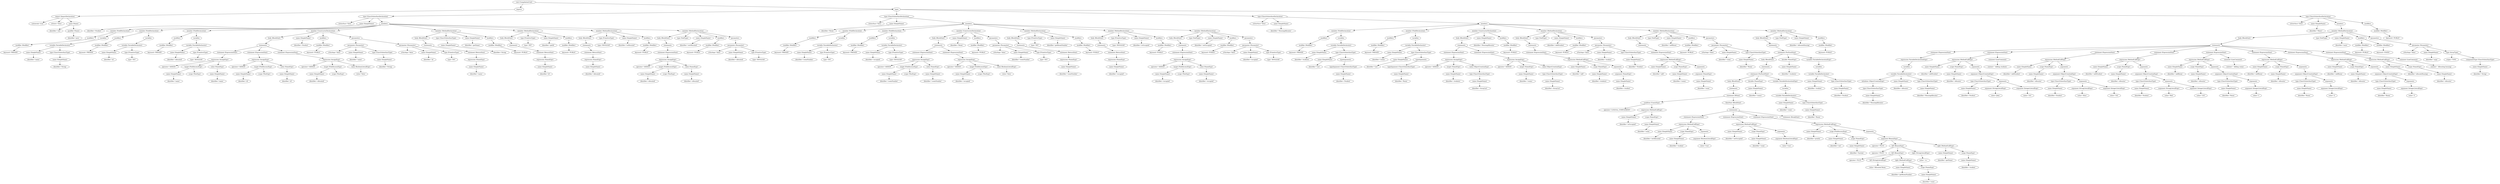 digraph {
n0 [label="root (CompilationUnit)"];
n1 [label="imports"];
n0 -> n1;
n2 [label="import (ImportDeclaration)"];
n1 -> n2;
n3 [label="isAsterisk='true'"];
n2 -> n3;
n4 [label="isStatic='false'"];
n2 -> n4;
n5 [label="name (Name)"];
n2 -> n5;
n6 [label="identifier='util'"];
n5 -> n6;
n7 [label="qualifier (Name)"];
n5 -> n7;
n8 [label="identifier='java'"];
n7 -> n8;
n9 [label="types"];
n0 -> n9;
n10 [label="type (ClassOrInterfaceDeclaration)"];
n9 -> n10;
n11 [label="isInterface='false'"];
n10 -> n11;
n12 [label="name (SimpleName)"];
n10 -> n12;
n13 [label="identifier='Student'"];
n12 -> n13;
n14 [label="members"];
n10 -> n14;
n15 [label="member (FieldDeclaration)"];
n14 -> n15;
n16 [label="modifiers"];
n15 -> n16;
n17 [label="modifier (Modifier)"];
n16 -> n17;
n18 [label="keyword='PRIVATE'"];
n17 -> n18;
n19 [label="variables"];
n15 -> n19;
n20 [label="variable (VariableDeclarator)"];
n19 -> n20;
n21 [label="name (SimpleName)"];
n20 -> n21;
n22 [label="identifier='name'"];
n21 -> n22;
n23 [label="type (ClassOrInterfaceType)"];
n20 -> n23;
n24 [label="name (SimpleName)"];
n23 -> n24;
n25 [label="identifier='String'"];
n24 -> n25;
n26 [label="member (FieldDeclaration)"];
n14 -> n26;
n27 [label="modifiers"];
n26 -> n27;
n28 [label="modifier (Modifier)"];
n27 -> n28;
n29 [label="keyword='PRIVATE'"];
n28 -> n29;
n30 [label="variables"];
n26 -> n30;
n31 [label="variable (VariableDeclarator)"];
n30 -> n31;
n32 [label="name (SimpleName)"];
n31 -> n32;
n33 [label="identifier='id'"];
n32 -> n33;
n34 [label="type (PrimitiveType)"];
n31 -> n34;
n35 [label="type='INT'"];
n34 -> n35;
n36 [label="member (FieldDeclaration)"];
n14 -> n36;
n37 [label="modifiers"];
n36 -> n37;
n38 [label="modifier (Modifier)"];
n37 -> n38;
n39 [label="keyword='PRIVATE'"];
n38 -> n39;
n40 [label="variables"];
n36 -> n40;
n41 [label="variable (VariableDeclarator)"];
n40 -> n41;
n42 [label="name (SimpleName)"];
n41 -> n42;
n43 [label="identifier='allocated'"];
n42 -> n43;
n44 [label="type (PrimitiveType)"];
n41 -> n44;
n45 [label="type='BOOLEAN'"];
n44 -> n45;
n46 [label="member (ConstructorDeclaration)"];
n14 -> n46;
n47 [label="body (BlockStmt)"];
n46 -> n47;
n48 [label="statements"];
n47 -> n48;
n49 [label="statement (ExpressionStmt)"];
n48 -> n49;
n50 [label="expression (AssignExpr)"];
n49 -> n50;
n51 [label="operator='ASSIGN'"];
n50 -> n51;
n52 [label="target (FieldAccessExpr)"];
n50 -> n52;
n53 [label="name (SimpleName)"];
n52 -> n53;
n54 [label="identifier='name'"];
n53 -> n54;
n55 [label="scope (ThisExpr)"];
n52 -> n55;
n56 [label="value (NameExpr)"];
n50 -> n56;
n57 [label="name (SimpleName)"];
n56 -> n57;
n58 [label="identifier='name'"];
n57 -> n58;
n59 [label="statement (ExpressionStmt)"];
n48 -> n59;
n60 [label="expression (AssignExpr)"];
n59 -> n60;
n61 [label="operator='ASSIGN'"];
n60 -> n61;
n62 [label="target (FieldAccessExpr)"];
n60 -> n62;
n63 [label="name (SimpleName)"];
n62 -> n63;
n64 [label="identifier='id'"];
n63 -> n64;
n65 [label="scope (ThisExpr)"];
n62 -> n65;
n66 [label="value (NameExpr)"];
n60 -> n66;
n67 [label="name (SimpleName)"];
n66 -> n67;
n68 [label="identifier='id'"];
n67 -> n68;
n69 [label="statement (ExpressionStmt)"];
n48 -> n69;
n70 [label="expression (AssignExpr)"];
n69 -> n70;
n71 [label="operator='ASSIGN'"];
n70 -> n71;
n72 [label="target (FieldAccessExpr)"];
n70 -> n72;
n73 [label="name (SimpleName)"];
n72 -> n73;
n74 [label="identifier='allocated'"];
n73 -> n74;
n75 [label="scope (ThisExpr)"];
n72 -> n75;
n76 [label="value (BooleanLiteralExpr)"];
n70 -> n76;
n77 [label="value='false'"];
n76 -> n77;
n78 [label="name (SimpleName)"];
n46 -> n78;
n79 [label="identifier='Student'"];
n78 -> n79;
n80 [label="modifiers"];
n46 -> n80;
n81 [label="modifier (Modifier)"];
n80 -> n81;
n82 [label="keyword='PUBLIC'"];
n81 -> n82;
n83 [label="parameters"];
n46 -> n83;
n84 [label="parameter (Parameter)"];
n83 -> n84;
n85 [label="isVarArgs='false'"];
n84 -> n85;
n86 [label="name (SimpleName)"];
n84 -> n86;
n87 [label="identifier='name'"];
n86 -> n87;
n88 [label="type (ClassOrInterfaceType)"];
n84 -> n88;
n89 [label="name (SimpleName)"];
n88 -> n89;
n90 [label="identifier='String'"];
n89 -> n90;
n91 [label="parameter (Parameter)"];
n83 -> n91;
n92 [label="isVarArgs='false'"];
n91 -> n92;
n93 [label="name (SimpleName)"];
n91 -> n93;
n94 [label="identifier='id'"];
n93 -> n94;
n95 [label="type (PrimitiveType)"];
n91 -> n95;
n96 [label="type='INT'"];
n95 -> n96;
n97 [label="member (MethodDeclaration)"];
n14 -> n97;
n98 [label="body (BlockStmt)"];
n97 -> n98;
n99 [label="statements"];
n98 -> n99;
n100 [label="statement (ReturnStmt)"];
n99 -> n100;
n101 [label="expression (NameExpr)"];
n100 -> n101;
n102 [label="name (SimpleName)"];
n101 -> n102;
n103 [label="identifier='name'"];
n102 -> n103;
n104 [label="type (ClassOrInterfaceType)"];
n97 -> n104;
n105 [label="name (SimpleName)"];
n104 -> n105;
n106 [label="identifier='String'"];
n105 -> n106;
n107 [label="name (SimpleName)"];
n97 -> n107;
n108 [label="identifier='getName'"];
n107 -> n108;
n109 [label="modifiers"];
n97 -> n109;
n110 [label="modifier (Modifier)"];
n109 -> n110;
n111 [label="keyword='PUBLIC'"];
n110 -> n111;
n112 [label="member (MethodDeclaration)"];
n14 -> n112;
n113 [label="body (BlockStmt)"];
n112 -> n113;
n114 [label="statements"];
n113 -> n114;
n115 [label="statement (ReturnStmt)"];
n114 -> n115;
n116 [label="expression (NameExpr)"];
n115 -> n116;
n117 [label="name (SimpleName)"];
n116 -> n117;
n118 [label="identifier='id'"];
n117 -> n118;
n119 [label="type (PrimitiveType)"];
n112 -> n119;
n120 [label="type='INT'"];
n119 -> n120;
n121 [label="name (SimpleName)"];
n112 -> n121;
n122 [label="identifier='getId'"];
n121 -> n122;
n123 [label="modifiers"];
n112 -> n123;
n124 [label="modifier (Modifier)"];
n123 -> n124;
n125 [label="keyword='PUBLIC'"];
n124 -> n125;
n126 [label="member (MethodDeclaration)"];
n14 -> n126;
n127 [label="body (BlockStmt)"];
n126 -> n127;
n128 [label="statements"];
n127 -> n128;
n129 [label="statement (ReturnStmt)"];
n128 -> n129;
n130 [label="expression (NameExpr)"];
n129 -> n130;
n131 [label="name (SimpleName)"];
n130 -> n131;
n132 [label="identifier='allocated'"];
n131 -> n132;
n133 [label="type (PrimitiveType)"];
n126 -> n133;
n134 [label="type='BOOLEAN'"];
n133 -> n134;
n135 [label="name (SimpleName)"];
n126 -> n135;
n136 [label="identifier='isAllocated'"];
n135 -> n136;
n137 [label="modifiers"];
n126 -> n137;
n138 [label="modifier (Modifier)"];
n137 -> n138;
n139 [label="keyword='PUBLIC'"];
n138 -> n139;
n140 [label="member (MethodDeclaration)"];
n14 -> n140;
n141 [label="body (BlockStmt)"];
n140 -> n141;
n142 [label="statements"];
n141 -> n142;
n143 [label="statement (ExpressionStmt)"];
n142 -> n143;
n144 [label="expression (AssignExpr)"];
n143 -> n144;
n145 [label="operator='ASSIGN'"];
n144 -> n145;
n146 [label="target (FieldAccessExpr)"];
n144 -> n146;
n147 [label="name (SimpleName)"];
n146 -> n147;
n148 [label="identifier='allocated'"];
n147 -> n148;
n149 [label="scope (ThisExpr)"];
n146 -> n149;
n150 [label="value (NameExpr)"];
n144 -> n150;
n151 [label="name (SimpleName)"];
n150 -> n151;
n152 [label="identifier='allocated'"];
n151 -> n152;
n153 [label="type (VoidType)"];
n140 -> n153;
n154 [label="name (SimpleName)"];
n140 -> n154;
n155 [label="identifier='setAllocated'"];
n154 -> n155;
n156 [label="modifiers"];
n140 -> n156;
n157 [label="modifier (Modifier)"];
n156 -> n157;
n158 [label="keyword='PUBLIC'"];
n157 -> n158;
n159 [label="parameters"];
n140 -> n159;
n160 [label="parameter (Parameter)"];
n159 -> n160;
n161 [label="isVarArgs='false'"];
n160 -> n161;
n162 [label="name (SimpleName)"];
n160 -> n162;
n163 [label="identifier='allocated'"];
n162 -> n163;
n164 [label="type (PrimitiveType)"];
n160 -> n164;
n165 [label="type='BOOLEAN'"];
n164 -> n165;
n166 [label="type (ClassOrInterfaceDeclaration)"];
n9 -> n166;
n167 [label="isInterface='false'"];
n166 -> n167;
n168 [label="name (SimpleName)"];
n166 -> n168;
n169 [label="identifier='Room'"];
n168 -> n169;
n170 [label="members"];
n166 -> n170;
n171 [label="member (FieldDeclaration)"];
n170 -> n171;
n172 [label="modifiers"];
n171 -> n172;
n173 [label="modifier (Modifier)"];
n172 -> n173;
n174 [label="keyword='PRIVATE'"];
n173 -> n174;
n175 [label="variables"];
n171 -> n175;
n176 [label="variable (VariableDeclarator)"];
n175 -> n176;
n177 [label="name (SimpleName)"];
n176 -> n177;
n178 [label="identifier='roomNumber'"];
n177 -> n178;
n179 [label="type (PrimitiveType)"];
n176 -> n179;
n180 [label="type='INT'"];
n179 -> n180;
n181 [label="member (FieldDeclaration)"];
n170 -> n181;
n182 [label="modifiers"];
n181 -> n182;
n183 [label="modifier (Modifier)"];
n182 -> n183;
n184 [label="keyword='PRIVATE'"];
n183 -> n184;
n185 [label="variables"];
n181 -> n185;
n186 [label="variable (VariableDeclarator)"];
n185 -> n186;
n187 [label="name (SimpleName)"];
n186 -> n187;
n188 [label="identifier='occupied'"];
n187 -> n188;
n189 [label="type (PrimitiveType)"];
n186 -> n189;
n190 [label="type='BOOLEAN'"];
n189 -> n190;
n191 [label="member (ConstructorDeclaration)"];
n170 -> n191;
n192 [label="body (BlockStmt)"];
n191 -> n192;
n193 [label="statements"];
n192 -> n193;
n194 [label="statement (ExpressionStmt)"];
n193 -> n194;
n195 [label="expression (AssignExpr)"];
n194 -> n195;
n196 [label="operator='ASSIGN'"];
n195 -> n196;
n197 [label="target (FieldAccessExpr)"];
n195 -> n197;
n198 [label="name (SimpleName)"];
n197 -> n198;
n199 [label="identifier='roomNumber'"];
n198 -> n199;
n200 [label="scope (ThisExpr)"];
n197 -> n200;
n201 [label="value (NameExpr)"];
n195 -> n201;
n202 [label="name (SimpleName)"];
n201 -> n202;
n203 [label="identifier='roomNumber'"];
n202 -> n203;
n204 [label="statement (ExpressionStmt)"];
n193 -> n204;
n205 [label="expression (AssignExpr)"];
n204 -> n205;
n206 [label="operator='ASSIGN'"];
n205 -> n206;
n207 [label="target (FieldAccessExpr)"];
n205 -> n207;
n208 [label="name (SimpleName)"];
n207 -> n208;
n209 [label="identifier='occupied'"];
n208 -> n209;
n210 [label="scope (ThisExpr)"];
n207 -> n210;
n211 [label="value (BooleanLiteralExpr)"];
n205 -> n211;
n212 [label="value='false'"];
n211 -> n212;
n213 [label="name (SimpleName)"];
n191 -> n213;
n214 [label="identifier='Room'"];
n213 -> n214;
n215 [label="modifiers"];
n191 -> n215;
n216 [label="modifier (Modifier)"];
n215 -> n216;
n217 [label="keyword='PUBLIC'"];
n216 -> n217;
n218 [label="parameters"];
n191 -> n218;
n219 [label="parameter (Parameter)"];
n218 -> n219;
n220 [label="isVarArgs='false'"];
n219 -> n220;
n221 [label="name (SimpleName)"];
n219 -> n221;
n222 [label="identifier='roomNumber'"];
n221 -> n222;
n223 [label="type (PrimitiveType)"];
n219 -> n223;
n224 [label="type='INT'"];
n223 -> n224;
n225 [label="member (MethodDeclaration)"];
n170 -> n225;
n226 [label="body (BlockStmt)"];
n225 -> n226;
n227 [label="statements"];
n226 -> n227;
n228 [label="statement (ReturnStmt)"];
n227 -> n228;
n229 [label="expression (NameExpr)"];
n228 -> n229;
n230 [label="name (SimpleName)"];
n229 -> n230;
n231 [label="identifier='roomNumber'"];
n230 -> n231;
n232 [label="type (PrimitiveType)"];
n225 -> n232;
n233 [label="type='INT'"];
n232 -> n233;
n234 [label="name (SimpleName)"];
n225 -> n234;
n235 [label="identifier='getRoomNumber'"];
n234 -> n235;
n236 [label="modifiers"];
n225 -> n236;
n237 [label="modifier (Modifier)"];
n236 -> n237;
n238 [label="keyword='PUBLIC'"];
n237 -> n238;
n239 [label="member (MethodDeclaration)"];
n170 -> n239;
n240 [label="body (BlockStmt)"];
n239 -> n240;
n241 [label="statements"];
n240 -> n241;
n242 [label="statement (ReturnStmt)"];
n241 -> n242;
n243 [label="expression (NameExpr)"];
n242 -> n243;
n244 [label="name (SimpleName)"];
n243 -> n244;
n245 [label="identifier='occupied'"];
n244 -> n245;
n246 [label="type (PrimitiveType)"];
n239 -> n246;
n247 [label="type='BOOLEAN'"];
n246 -> n247;
n248 [label="name (SimpleName)"];
n239 -> n248;
n249 [label="identifier='isOccupied'"];
n248 -> n249;
n250 [label="modifiers"];
n239 -> n250;
n251 [label="modifier (Modifier)"];
n250 -> n251;
n252 [label="keyword='PUBLIC'"];
n251 -> n252;
n253 [label="member (MethodDeclaration)"];
n170 -> n253;
n254 [label="body (BlockStmt)"];
n253 -> n254;
n255 [label="statements"];
n254 -> n255;
n256 [label="statement (ExpressionStmt)"];
n255 -> n256;
n257 [label="expression (AssignExpr)"];
n256 -> n257;
n258 [label="operator='ASSIGN'"];
n257 -> n258;
n259 [label="target (FieldAccessExpr)"];
n257 -> n259;
n260 [label="name (SimpleName)"];
n259 -> n260;
n261 [label="identifier='occupied'"];
n260 -> n261;
n262 [label="scope (ThisExpr)"];
n259 -> n262;
n263 [label="value (NameExpr)"];
n257 -> n263;
n264 [label="name (SimpleName)"];
n263 -> n264;
n265 [label="identifier='occupied'"];
n264 -> n265;
n266 [label="type (VoidType)"];
n253 -> n266;
n267 [label="name (SimpleName)"];
n253 -> n267;
n268 [label="identifier='setOccupied'"];
n267 -> n268;
n269 [label="modifiers"];
n253 -> n269;
n270 [label="modifier (Modifier)"];
n269 -> n270;
n271 [label="keyword='PUBLIC'"];
n270 -> n271;
n272 [label="parameters"];
n253 -> n272;
n273 [label="parameter (Parameter)"];
n272 -> n273;
n274 [label="isVarArgs='false'"];
n273 -> n274;
n275 [label="name (SimpleName)"];
n273 -> n275;
n276 [label="identifier='occupied'"];
n275 -> n276;
n277 [label="type (PrimitiveType)"];
n273 -> n277;
n278 [label="type='BOOLEAN'"];
n277 -> n278;
n279 [label="type (ClassOrInterfaceDeclaration)"];
n9 -> n279;
n280 [label="isInterface='false'"];
n279 -> n280;
n281 [label="name (SimpleName)"];
n279 -> n281;
n282 [label="identifier='HousingAllocator'"];
n281 -> n282;
n283 [label="members"];
n279 -> n283;
n284 [label="member (FieldDeclaration)"];
n283 -> n284;
n285 [label="modifiers"];
n284 -> n285;
n286 [label="modifier (Modifier)"];
n285 -> n286;
n287 [label="keyword='PRIVATE'"];
n286 -> n287;
n288 [label="variables"];
n284 -> n288;
n289 [label="variable (VariableDeclarator)"];
n288 -> n289;
n290 [label="name (SimpleName)"];
n289 -> n290;
n291 [label="identifier='students'"];
n290 -> n291;
n292 [label="type (ClassOrInterfaceType)"];
n289 -> n292;
n293 [label="name (SimpleName)"];
n292 -> n293;
n294 [label="identifier='List'"];
n293 -> n294;
n295 [label="typeArguments"];
n292 -> n295;
n296 [label="typeArgument (ClassOrInterfaceType)"];
n295 -> n296;
n297 [label="name (SimpleName)"];
n296 -> n297;
n298 [label="identifier='Student'"];
n297 -> n298;
n299 [label="member (FieldDeclaration)"];
n283 -> n299;
n300 [label="modifiers"];
n299 -> n300;
n301 [label="modifier (Modifier)"];
n300 -> n301;
n302 [label="keyword='PRIVATE'"];
n301 -> n302;
n303 [label="variables"];
n299 -> n303;
n304 [label="variable (VariableDeclarator)"];
n303 -> n304;
n305 [label="name (SimpleName)"];
n304 -> n305;
n306 [label="identifier='rooms'"];
n305 -> n306;
n307 [label="type (ClassOrInterfaceType)"];
n304 -> n307;
n308 [label="name (SimpleName)"];
n307 -> n308;
n309 [label="identifier='List'"];
n308 -> n309;
n310 [label="typeArguments"];
n307 -> n310;
n311 [label="typeArgument (ClassOrInterfaceType)"];
n310 -> n311;
n312 [label="name (SimpleName)"];
n311 -> n312;
n313 [label="identifier='Room'"];
n312 -> n313;
n314 [label="member (ConstructorDeclaration)"];
n283 -> n314;
n315 [label="body (BlockStmt)"];
n314 -> n315;
n316 [label="statements"];
n315 -> n316;
n317 [label="statement (ExpressionStmt)"];
n316 -> n317;
n318 [label="expression (AssignExpr)"];
n317 -> n318;
n319 [label="operator='ASSIGN'"];
n318 -> n319;
n320 [label="target (NameExpr)"];
n318 -> n320;
n321 [label="name (SimpleName)"];
n320 -> n321;
n322 [label="identifier='students'"];
n321 -> n322;
n323 [label="value (ObjectCreationExpr)"];
n318 -> n323;
n324 [label="type (ClassOrInterfaceType)"];
n323 -> n324;
n325 [label="name (SimpleName)"];
n324 -> n325;
n326 [label="identifier='ArrayList'"];
n325 -> n326;
n327 [label="statement (ExpressionStmt)"];
n316 -> n327;
n328 [label="expression (AssignExpr)"];
n327 -> n328;
n329 [label="operator='ASSIGN'"];
n328 -> n329;
n330 [label="target (NameExpr)"];
n328 -> n330;
n331 [label="name (SimpleName)"];
n330 -> n331;
n332 [label="identifier='rooms'"];
n331 -> n332;
n333 [label="value (ObjectCreationExpr)"];
n328 -> n333;
n334 [label="type (ClassOrInterfaceType)"];
n333 -> n334;
n335 [label="name (SimpleName)"];
n334 -> n335;
n336 [label="identifier='ArrayList'"];
n335 -> n336;
n337 [label="name (SimpleName)"];
n314 -> n337;
n338 [label="identifier='HousingAllocator'"];
n337 -> n338;
n339 [label="modifiers"];
n314 -> n339;
n340 [label="modifier (Modifier)"];
n339 -> n340;
n341 [label="keyword='PUBLIC'"];
n340 -> n341;
n342 [label="member (MethodDeclaration)"];
n283 -> n342;
n343 [label="body (BlockStmt)"];
n342 -> n343;
n344 [label="statements"];
n343 -> n344;
n345 [label="statement (ExpressionStmt)"];
n344 -> n345;
n346 [label="expression (MethodCallExpr)"];
n345 -> n346;
n347 [label="name (SimpleName)"];
n346 -> n347;
n348 [label="identifier='add'"];
n347 -> n348;
n349 [label="scope (NameExpr)"];
n346 -> n349;
n350 [label="name (SimpleName)"];
n349 -> n350;
n351 [label="identifier='students'"];
n350 -> n351;
n352 [label="arguments"];
n346 -> n352;
n353 [label="argument (NameExpr)"];
n352 -> n353;
n354 [label="name (SimpleName)"];
n353 -> n354;
n355 [label="identifier='student'"];
n354 -> n355;
n356 [label="type (VoidType)"];
n342 -> n356;
n357 [label="name (SimpleName)"];
n342 -> n357;
n358 [label="identifier='addStudent'"];
n357 -> n358;
n359 [label="modifiers"];
n342 -> n359;
n360 [label="modifier (Modifier)"];
n359 -> n360;
n361 [label="keyword='PUBLIC'"];
n360 -> n361;
n362 [label="parameters"];
n342 -> n362;
n363 [label="parameter (Parameter)"];
n362 -> n363;
n364 [label="isVarArgs='false'"];
n363 -> n364;
n365 [label="name (SimpleName)"];
n363 -> n365;
n366 [label="identifier='student'"];
n365 -> n366;
n367 [label="type (ClassOrInterfaceType)"];
n363 -> n367;
n368 [label="name (SimpleName)"];
n367 -> n368;
n369 [label="identifier='Student'"];
n368 -> n369;
n370 [label="member (MethodDeclaration)"];
n283 -> n370;
n371 [label="body (BlockStmt)"];
n370 -> n371;
n372 [label="statements"];
n371 -> n372;
n373 [label="statement (ExpressionStmt)"];
n372 -> n373;
n374 [label="expression (MethodCallExpr)"];
n373 -> n374;
n375 [label="name (SimpleName)"];
n374 -> n375;
n376 [label="identifier='add'"];
n375 -> n376;
n377 [label="scope (NameExpr)"];
n374 -> n377;
n378 [label="name (SimpleName)"];
n377 -> n378;
n379 [label="identifier='rooms'"];
n378 -> n379;
n380 [label="arguments"];
n374 -> n380;
n381 [label="argument (NameExpr)"];
n380 -> n381;
n382 [label="name (SimpleName)"];
n381 -> n382;
n383 [label="identifier='room'"];
n382 -> n383;
n384 [label="type (VoidType)"];
n370 -> n384;
n385 [label="name (SimpleName)"];
n370 -> n385;
n386 [label="identifier='addRoom'"];
n385 -> n386;
n387 [label="modifiers"];
n370 -> n387;
n388 [label="modifier (Modifier)"];
n387 -> n388;
n389 [label="keyword='PUBLIC'"];
n388 -> n389;
n390 [label="parameters"];
n370 -> n390;
n391 [label="parameter (Parameter)"];
n390 -> n391;
n392 [label="isVarArgs='false'"];
n391 -> n392;
n393 [label="name (SimpleName)"];
n391 -> n393;
n394 [label="identifier='room'"];
n393 -> n394;
n395 [label="type (ClassOrInterfaceType)"];
n391 -> n395;
n396 [label="name (SimpleName)"];
n395 -> n396;
n397 [label="identifier='Room'"];
n396 -> n397;
n398 [label="member (MethodDeclaration)"];
n283 -> n398;
n399 [label="body (BlockStmt)"];
n398 -> n399;
n400 [label="statements"];
n399 -> n400;
n401 [label="statement (ForEachStmt)"];
n400 -> n401;
n402 [label="body (BlockStmt)"];
n401 -> n402;
n403 [label="statements"];
n402 -> n403;
n404 [label="statement (ForEachStmt)"];
n403 -> n404;
n405 [label="body (BlockStmt)"];
n404 -> n405;
n406 [label="statements"];
n405 -> n406;
n407 [label="statement (IfStmt)"];
n406 -> n407;
n408 [label="condition (UnaryExpr)"];
n407 -> n408;
n409 [label="operator='LOGICAL_COMPLEMENT'"];
n408 -> n409;
n410 [label="expression (MethodCallExpr)"];
n408 -> n410;
n411 [label="name (SimpleName)"];
n410 -> n411;
n412 [label="identifier='isOccupied'"];
n411 -> n412;
n413 [label="scope (NameExpr)"];
n410 -> n413;
n414 [label="name (SimpleName)"];
n413 -> n414;
n415 [label="identifier='room'"];
n414 -> n415;
n416 [label="thenStmt (BlockStmt)"];
n407 -> n416;
n417 [label="statements"];
n416 -> n417;
n418 [label="statement (ExpressionStmt)"];
n417 -> n418;
n419 [label="expression (MethodCallExpr)"];
n418 -> n419;
n420 [label="name (SimpleName)"];
n419 -> n420;
n421 [label="identifier='setAllocated'"];
n420 -> n421;
n422 [label="scope (NameExpr)"];
n419 -> n422;
n423 [label="name (SimpleName)"];
n422 -> n423;
n424 [label="identifier='student'"];
n423 -> n424;
n425 [label="arguments"];
n419 -> n425;
n426 [label="argument (BooleanLiteralExpr)"];
n425 -> n426;
n427 [label="value='true'"];
n426 -> n427;
n428 [label="statement (ExpressionStmt)"];
n417 -> n428;
n429 [label="expression (MethodCallExpr)"];
n428 -> n429;
n430 [label="name (SimpleName)"];
n429 -> n430;
n431 [label="identifier='setOccupied'"];
n430 -> n431;
n432 [label="scope (NameExpr)"];
n429 -> n432;
n433 [label="name (SimpleName)"];
n432 -> n433;
n434 [label="identifier='room'"];
n433 -> n434;
n435 [label="arguments"];
n429 -> n435;
n436 [label="argument (BooleanLiteralExpr)"];
n435 -> n436;
n437 [label="value='true'"];
n436 -> n437;
n438 [label="statement (ExpressionStmt)"];
n417 -> n438;
n439 [label="expression (MethodCallExpr)"];
n438 -> n439;
n440 [label="name (SimpleName)"];
n439 -> n440;
n441 [label="identifier='println'"];
n440 -> n441;
n442 [label="scope (FieldAccessExpr)"];
n439 -> n442;
n443 [label="name (SimpleName)"];
n442 -> n443;
n444 [label="identifier='out'"];
n443 -> n444;
n445 [label="scope (NameExpr)"];
n442 -> n445;
n446 [label="name (SimpleName)"];
n445 -> n446;
n447 [label="identifier='System'"];
n446 -> n447;
n448 [label="arguments"];
n439 -> n448;
n449 [label="argument (BinaryExpr)"];
n448 -> n449;
n450 [label="operator='PLUS'"];
n449 -> n450;
n451 [label="left (BinaryExpr)"];
n449 -> n451;
n452 [label="operator='PLUS'"];
n451 -> n452;
n453 [label="left (BinaryExpr)"];
n451 -> n453;
n454 [label="operator='PLUS'"];
n453 -> n454;
n455 [label="left (StringLiteralExpr)"];
n453 -> n455;
n456 [label="value='Allocated Room '"];
n455 -> n456;
n457 [label="right (MethodCallExpr)"];
n453 -> n457;
n458 [label="name (SimpleName)"];
n457 -> n458;
n459 [label="identifier='getRoomNumber'"];
n458 -> n459;
n460 [label="scope (NameExpr)"];
n457 -> n460;
n461 [label="name (SimpleName)"];
n460 -> n461;
n462 [label="identifier='room'"];
n461 -> n462;
n463 [label="right (StringLiteralExpr)"];
n451 -> n463;
n464 [label="value=' to '"];
n463 -> n464;
n465 [label="right (MethodCallExpr)"];
n449 -> n465;
n466 [label="name (SimpleName)"];
n465 -> n466;
n467 [label="identifier='getName'"];
n466 -> n467;
n468 [label="scope (NameExpr)"];
n465 -> n468;
n469 [label="name (SimpleName)"];
n468 -> n469;
n470 [label="identifier='student'"];
n469 -> n470;
n471 [label="statement (BreakStmt)"];
n417 -> n471;
n472 [label="iterable (NameExpr)"];
n404 -> n472;
n473 [label="name (SimpleName)"];
n472 -> n473;
n474 [label="identifier='rooms'"];
n473 -> n474;
n475 [label="variable (VariableDeclarationExpr)"];
n404 -> n475;
n476 [label="variables"];
n475 -> n476;
n477 [label="variable (VariableDeclarator)"];
n476 -> n477;
n478 [label="name (SimpleName)"];
n477 -> n478;
n479 [label="identifier='room'"];
n478 -> n479;
n480 [label="type (ClassOrInterfaceType)"];
n477 -> n480;
n481 [label="name (SimpleName)"];
n480 -> n481;
n482 [label="identifier='Room'"];
n481 -> n482;
n483 [label="iterable (NameExpr)"];
n401 -> n483;
n484 [label="name (SimpleName)"];
n483 -> n484;
n485 [label="identifier='students'"];
n484 -> n485;
n486 [label="variable (VariableDeclarationExpr)"];
n401 -> n486;
n487 [label="variables"];
n486 -> n487;
n488 [label="variable (VariableDeclarator)"];
n487 -> n488;
n489 [label="name (SimpleName)"];
n488 -> n489;
n490 [label="identifier='student'"];
n489 -> n490;
n491 [label="type (ClassOrInterfaceType)"];
n488 -> n491;
n492 [label="name (SimpleName)"];
n491 -> n492;
n493 [label="identifier='Student'"];
n492 -> n493;
n494 [label="type (VoidType)"];
n398 -> n494;
n495 [label="name (SimpleName)"];
n398 -> n495;
n496 [label="identifier='allocateHousing'"];
n495 -> n496;
n497 [label="modifiers"];
n398 -> n497;
n498 [label="modifier (Modifier)"];
n497 -> n498;
n499 [label="keyword='PUBLIC'"];
n498 -> n499;
n500 [label="type (ClassOrInterfaceDeclaration)"];
n9 -> n500;
n501 [label="isInterface='false'"];
n500 -> n501;
n502 [label="name (SimpleName)"];
n500 -> n502;
n503 [label="identifier='Main1'"];
n502 -> n503;
n504 [label="members"];
n500 -> n504;
n505 [label="member (MethodDeclaration)"];
n504 -> n505;
n506 [label="body (BlockStmt)"];
n505 -> n506;
n507 [label="statements"];
n506 -> n507;
n508 [label="statement (ExpressionStmt)"];
n507 -> n508;
n509 [label="expression (VariableDeclarationExpr)"];
n508 -> n509;
n510 [label="variables"];
n509 -> n510;
n511 [label="variable (VariableDeclarator)"];
n510 -> n511;
n512 [label="initializer (ObjectCreationExpr)"];
n511 -> n512;
n513 [label="type (ClassOrInterfaceType)"];
n512 -> n513;
n514 [label="name (SimpleName)"];
n513 -> n514;
n515 [label="identifier='HousingAllocator'"];
n514 -> n515;
n516 [label="name (SimpleName)"];
n511 -> n516;
n517 [label="identifier='allocator'"];
n516 -> n517;
n518 [label="type (ClassOrInterfaceType)"];
n511 -> n518;
n519 [label="name (SimpleName)"];
n518 -> n519;
n520 [label="identifier='HousingAllocator'"];
n519 -> n520;
n521 [label="statement (ExpressionStmt)"];
n507 -> n521;
n522 [label="expression (MethodCallExpr)"];
n521 -> n522;
n523 [label="name (SimpleName)"];
n522 -> n523;
n524 [label="identifier='addStudent'"];
n523 -> n524;
n525 [label="scope (NameExpr)"];
n522 -> n525;
n526 [label="name (SimpleName)"];
n525 -> n526;
n527 [label="identifier='allocator'"];
n526 -> n527;
n528 [label="arguments"];
n522 -> n528;
n529 [label="argument (ObjectCreationExpr)"];
n528 -> n529;
n530 [label="type (ClassOrInterfaceType)"];
n529 -> n530;
n531 [label="name (SimpleName)"];
n530 -> n531;
n532 [label="identifier='Student'"];
n531 -> n532;
n533 [label="arguments"];
n529 -> n533;
n534 [label="argument (StringLiteralExpr)"];
n533 -> n534;
n535 [label="value='John'"];
n534 -> n535;
n536 [label="argument (IntegerLiteralExpr)"];
n533 -> n536;
n537 [label="value='101'"];
n536 -> n537;
n538 [label="comment (LineComment)"];
n521 -> n538;
n539 [label="content=' Adding students'"];
n538 -> n539;
n540 [label="statement (ExpressionStmt)"];
n507 -> n540;
n541 [label="expression (MethodCallExpr)"];
n540 -> n541;
n542 [label="name (SimpleName)"];
n541 -> n542;
n543 [label="identifier='addStudent'"];
n542 -> n543;
n544 [label="scope (NameExpr)"];
n541 -> n544;
n545 [label="name (SimpleName)"];
n544 -> n545;
n546 [label="identifier='allocator'"];
n545 -> n546;
n547 [label="arguments"];
n541 -> n547;
n548 [label="argument (ObjectCreationExpr)"];
n547 -> n548;
n549 [label="type (ClassOrInterfaceType)"];
n548 -> n549;
n550 [label="name (SimpleName)"];
n549 -> n550;
n551 [label="identifier='Student'"];
n550 -> n551;
n552 [label="arguments"];
n548 -> n552;
n553 [label="argument (StringLiteralExpr)"];
n552 -> n553;
n554 [label="value='Alice'"];
n553 -> n554;
n555 [label="argument (IntegerLiteralExpr)"];
n552 -> n555;
n556 [label="value='102'"];
n555 -> n556;
n557 [label="statement (ExpressionStmt)"];
n507 -> n557;
n558 [label="expression (MethodCallExpr)"];
n557 -> n558;
n559 [label="name (SimpleName)"];
n558 -> n559;
n560 [label="identifier='addStudent'"];
n559 -> n560;
n561 [label="scope (NameExpr)"];
n558 -> n561;
n562 [label="name (SimpleName)"];
n561 -> n562;
n563 [label="identifier='allocator'"];
n562 -> n563;
n564 [label="arguments"];
n558 -> n564;
n565 [label="argument (ObjectCreationExpr)"];
n564 -> n565;
n566 [label="type (ClassOrInterfaceType)"];
n565 -> n566;
n567 [label="name (SimpleName)"];
n566 -> n567;
n568 [label="identifier='Student'"];
n567 -> n568;
n569 [label="arguments"];
n565 -> n569;
n570 [label="argument (StringLiteralExpr)"];
n569 -> n570;
n571 [label="value='Bob'"];
n570 -> n571;
n572 [label="argument (IntegerLiteralExpr)"];
n569 -> n572;
n573 [label="value='103'"];
n572 -> n573;
n574 [label="statement (ExpressionStmt)"];
n507 -> n574;
n575 [label="expression (MethodCallExpr)"];
n574 -> n575;
n576 [label="name (SimpleName)"];
n575 -> n576;
n577 [label="identifier='addRoom'"];
n576 -> n577;
n578 [label="scope (NameExpr)"];
n575 -> n578;
n579 [label="name (SimpleName)"];
n578 -> n579;
n580 [label="identifier='allocator'"];
n579 -> n580;
n581 [label="arguments"];
n575 -> n581;
n582 [label="argument (ObjectCreationExpr)"];
n581 -> n582;
n583 [label="type (ClassOrInterfaceType)"];
n582 -> n583;
n584 [label="name (SimpleName)"];
n583 -> n584;
n585 [label="identifier='Room'"];
n584 -> n585;
n586 [label="arguments"];
n582 -> n586;
n587 [label="argument (IntegerLiteralExpr)"];
n586 -> n587;
n588 [label="value='1'"];
n587 -> n588;
n589 [label="comment (LineComment)"];
n574 -> n589;
n590 [label="content=' Adding rooms'"];
n589 -> n590;
n591 [label="statement (ExpressionStmt)"];
n507 -> n591;
n592 [label="expression (MethodCallExpr)"];
n591 -> n592;
n593 [label="name (SimpleName)"];
n592 -> n593;
n594 [label="identifier='addRoom'"];
n593 -> n594;
n595 [label="scope (NameExpr)"];
n592 -> n595;
n596 [label="name (SimpleName)"];
n595 -> n596;
n597 [label="identifier='allocator'"];
n596 -> n597;
n598 [label="arguments"];
n592 -> n598;
n599 [label="argument (ObjectCreationExpr)"];
n598 -> n599;
n600 [label="type (ClassOrInterfaceType)"];
n599 -> n600;
n601 [label="name (SimpleName)"];
n600 -> n601;
n602 [label="identifier='Room'"];
n601 -> n602;
n603 [label="arguments"];
n599 -> n603;
n604 [label="argument (IntegerLiteralExpr)"];
n603 -> n604;
n605 [label="value='2'"];
n604 -> n605;
n606 [label="statement (ExpressionStmt)"];
n507 -> n606;
n607 [label="expression (MethodCallExpr)"];
n606 -> n607;
n608 [label="name (SimpleName)"];
n607 -> n608;
n609 [label="identifier='addRoom'"];
n608 -> n609;
n610 [label="scope (NameExpr)"];
n607 -> n610;
n611 [label="name (SimpleName)"];
n610 -> n611;
n612 [label="identifier='allocator'"];
n611 -> n612;
n613 [label="arguments"];
n607 -> n613;
n614 [label="argument (ObjectCreationExpr)"];
n613 -> n614;
n615 [label="type (ClassOrInterfaceType)"];
n614 -> n615;
n616 [label="name (SimpleName)"];
n615 -> n616;
n617 [label="identifier='Room'"];
n616 -> n617;
n618 [label="arguments"];
n614 -> n618;
n619 [label="argument (IntegerLiteralExpr)"];
n618 -> n619;
n620 [label="value='3'"];
n619 -> n620;
n621 [label="statement (ExpressionStmt)"];
n507 -> n621;
n622 [label="expression (MethodCallExpr)"];
n621 -> n622;
n623 [label="name (SimpleName)"];
n622 -> n623;
n624 [label="identifier='allocateHousing'"];
n623 -> n624;
n625 [label="scope (NameExpr)"];
n622 -> n625;
n626 [label="name (SimpleName)"];
n625 -> n626;
n627 [label="identifier='allocator'"];
n626 -> n627;
n628 [label="comment (LineComment)"];
n621 -> n628;
n629 [label="content=' Allocating housing'"];
n628 -> n629;
n630 [label="type (VoidType)"];
n505 -> n630;
n631 [label="name (SimpleName)"];
n505 -> n631;
n632 [label="identifier='main'"];
n631 -> n632;
n633 [label="modifiers"];
n505 -> n633;
n634 [label="modifier (Modifier)"];
n633 -> n634;
n635 [label="keyword='PUBLIC'"];
n634 -> n635;
n636 [label="modifier (Modifier)"];
n633 -> n636;
n637 [label="keyword='STATIC'"];
n636 -> n637;
n638 [label="parameters"];
n505 -> n638;
n639 [label="parameter (Parameter)"];
n638 -> n639;
n640 [label="isVarArgs='false'"];
n639 -> n640;
n641 [label="name (SimpleName)"];
n639 -> n641;
n642 [label="identifier='args'"];
n641 -> n642;
n643 [label="type (ArrayType)"];
n639 -> n643;
n644 [label="origin='TYPE'"];
n643 -> n644;
n645 [label="componentType (ClassOrInterfaceType)"];
n643 -> n645;
n646 [label="name (SimpleName)"];
n645 -> n646;
n647 [label="identifier='String'"];
n646 -> n647;
n648 [label="modifiers"];
n500 -> n648;
n649 [label="modifier (Modifier)"];
n648 -> n649;
n650 [label="keyword='PUBLIC'"];
n649 -> n650;
}